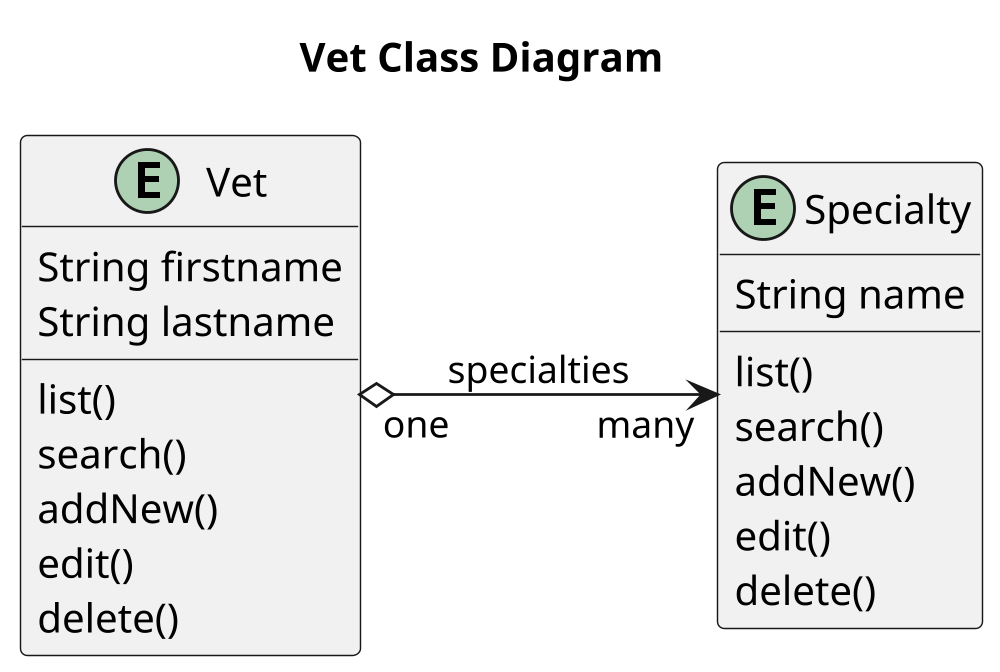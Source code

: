 @startuml


title Vet Class Diagram
'https://plantuml.com/class-diagram

left to right direction
'top to bottom direction

scale 1000 width
entity Vet {
    String firstname
    String lastname
    list()
    search()
    addNew()
    edit()
    delete()
}

entity Specialty {
    String name
    list()
    search()
    addNew()
    edit()
    delete()
}

Vet "one" o--> "many" Specialty: specialties

@enduml